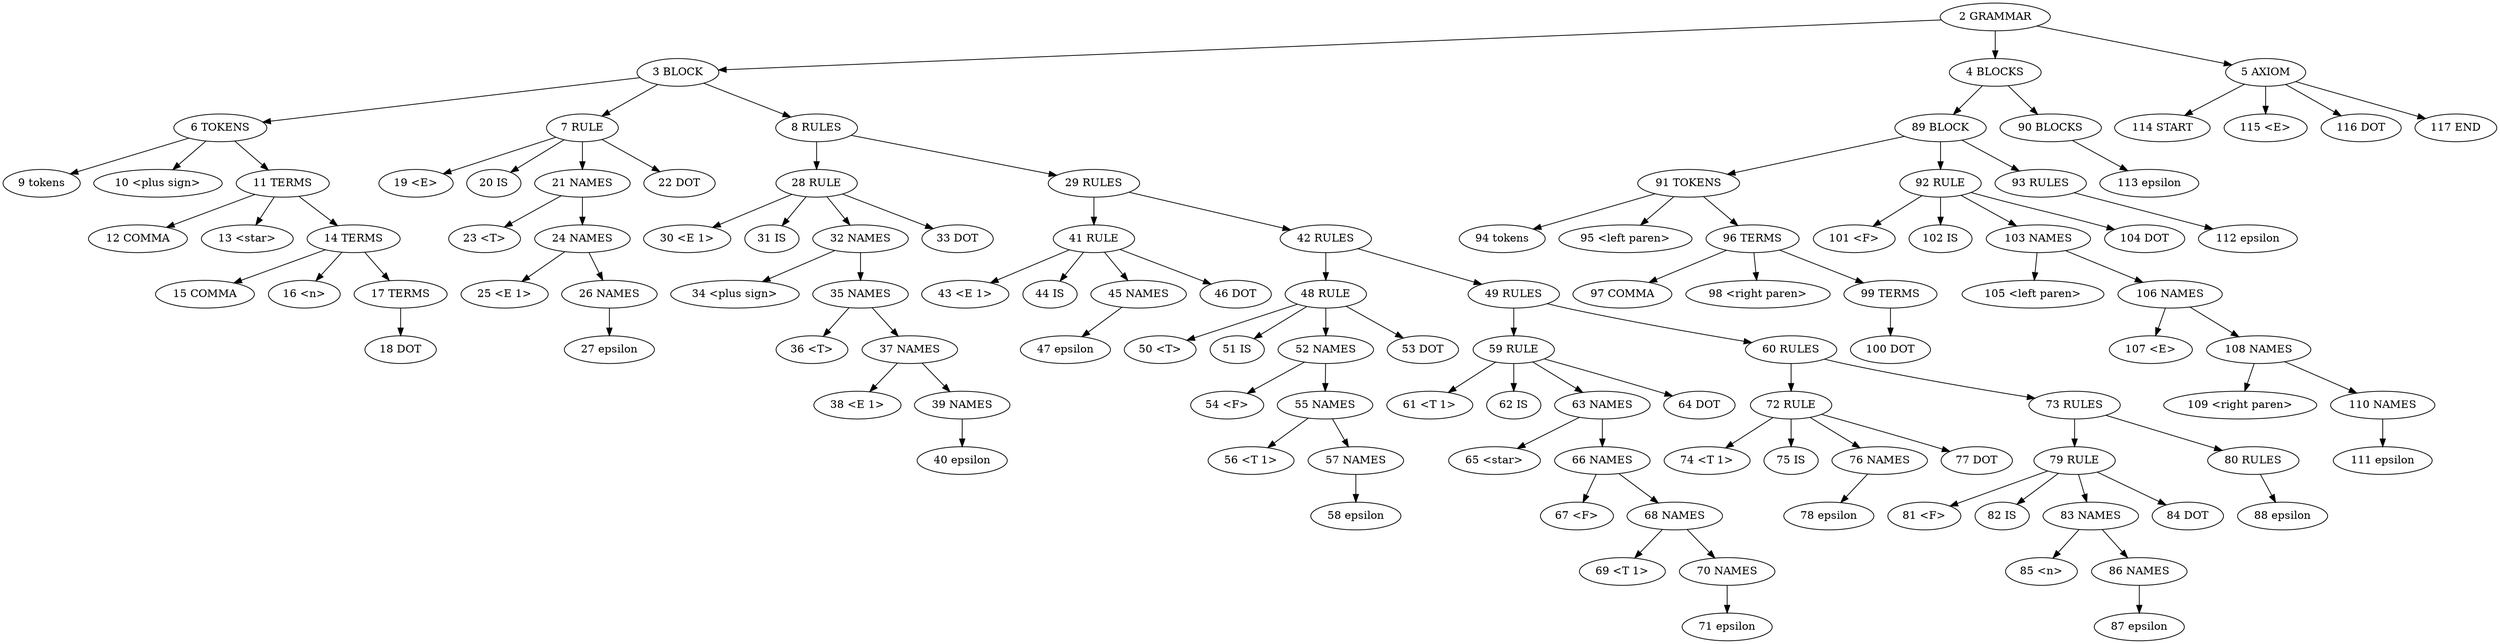 digraph {
2 [label = "2 GRAMMAR"]
2 -> 3
2 -> 4
2 -> 5
3 [label = "3 BLOCK"]
3 -> 6
3 -> 7
3 -> 8
6 [label = "6 TOKENS"]
6 -> 9
6 -> 10
6 -> 11
9 [label = "9 tokens"]
10 [label = "10 <plus sign>"]
11 [label = "11 TERMS"]
11 -> 12
11 -> 13
11 -> 14
12 [label = "12 COMMA"]
13 [label = "13 <star>"]
14 [label = "14 TERMS"]
14 -> 15
14 -> 16
14 -> 17
15 [label = "15 COMMA"]
16 [label = "16 <n>"]
17 [label = "17 TERMS"]
17 -> 18
18 [label = "18 DOT"]
7 [label = "7 RULE"]
7 -> 19
7 -> 20
7 -> 21
7 -> 22
19 [label = "19 <E>"]
20 [label = "20 IS"]
21 [label = "21 NAMES"]
21 -> 23
21 -> 24
23 [label = "23 <T>"]
24 [label = "24 NAMES"]
24 -> 25
24 -> 26
25 [label = "25 <E 1>"]
26 [label = "26 NAMES"]
26 -> 27
27 [label = "27 epsilon"]
22 [label = "22 DOT"]
8 [label = "8 RULES"]
8 -> 28
8 -> 29
28 [label = "28 RULE"]
28 -> 30
28 -> 31
28 -> 32
28 -> 33
30 [label = "30 <E 1>"]
31 [label = "31 IS"]
32 [label = "32 NAMES"]
32 -> 34
32 -> 35
34 [label = "34 <plus sign>"]
35 [label = "35 NAMES"]
35 -> 36
35 -> 37
36 [label = "36 <T>"]
37 [label = "37 NAMES"]
37 -> 38
37 -> 39
38 [label = "38 <E 1>"]
39 [label = "39 NAMES"]
39 -> 40
40 [label = "40 epsilon"]
33 [label = "33 DOT"]
29 [label = "29 RULES"]
29 -> 41
29 -> 42
41 [label = "41 RULE"]
41 -> 43
41 -> 44
41 -> 45
41 -> 46
43 [label = "43 <E 1>"]
44 [label = "44 IS"]
45 [label = "45 NAMES"]
45 -> 47
47 [label = "47 epsilon"]
46 [label = "46 DOT"]
42 [label = "42 RULES"]
42 -> 48
42 -> 49
48 [label = "48 RULE"]
48 -> 50
48 -> 51
48 -> 52
48 -> 53
50 [label = "50 <T>"]
51 [label = "51 IS"]
52 [label = "52 NAMES"]
52 -> 54
52 -> 55
54 [label = "54 <F>"]
55 [label = "55 NAMES"]
55 -> 56
55 -> 57
56 [label = "56 <T 1>"]
57 [label = "57 NAMES"]
57 -> 58
58 [label = "58 epsilon"]
53 [label = "53 DOT"]
49 [label = "49 RULES"]
49 -> 59
49 -> 60
59 [label = "59 RULE"]
59 -> 61
59 -> 62
59 -> 63
59 -> 64
61 [label = "61 <T 1>"]
62 [label = "62 IS"]
63 [label = "63 NAMES"]
63 -> 65
63 -> 66
65 [label = "65 <star>"]
66 [label = "66 NAMES"]
66 -> 67
66 -> 68
67 [label = "67 <F>"]
68 [label = "68 NAMES"]
68 -> 69
68 -> 70
69 [label = "69 <T 1>"]
70 [label = "70 NAMES"]
70 -> 71
71 [label = "71 epsilon"]
64 [label = "64 DOT"]
60 [label = "60 RULES"]
60 -> 72
60 -> 73
72 [label = "72 RULE"]
72 -> 74
72 -> 75
72 -> 76
72 -> 77
74 [label = "74 <T 1>"]
75 [label = "75 IS"]
76 [label = "76 NAMES"]
76 -> 78
78 [label = "78 epsilon"]
77 [label = "77 DOT"]
73 [label = "73 RULES"]
73 -> 79
73 -> 80
79 [label = "79 RULE"]
79 -> 81
79 -> 82
79 -> 83
79 -> 84
81 [label = "81 <F>"]
82 [label = "82 IS"]
83 [label = "83 NAMES"]
83 -> 85
83 -> 86
85 [label = "85 <n>"]
86 [label = "86 NAMES"]
86 -> 87
87 [label = "87 epsilon"]
84 [label = "84 DOT"]
80 [label = "80 RULES"]
80 -> 88
88 [label = "88 epsilon"]
4 [label = "4 BLOCKS"]
4 -> 89
4 -> 90
89 [label = "89 BLOCK"]
89 -> 91
89 -> 92
89 -> 93
91 [label = "91 TOKENS"]
91 -> 94
91 -> 95
91 -> 96
94 [label = "94 tokens"]
95 [label = "95 <left paren>"]
96 [label = "96 TERMS"]
96 -> 97
96 -> 98
96 -> 99
97 [label = "97 COMMA"]
98 [label = "98 <right paren>"]
99 [label = "99 TERMS"]
99 -> 100
100 [label = "100 DOT"]
92 [label = "92 RULE"]
92 -> 101
92 -> 102
92 -> 103
92 -> 104
101 [label = "101 <F>"]
102 [label = "102 IS"]
103 [label = "103 NAMES"]
103 -> 105
103 -> 106
105 [label = "105 <left paren>"]
106 [label = "106 NAMES"]
106 -> 107
106 -> 108
107 [label = "107 <E>"]
108 [label = "108 NAMES"]
108 -> 109
108 -> 110
109 [label = "109 <right paren>"]
110 [label = "110 NAMES"]
110 -> 111
111 [label = "111 epsilon"]
104 [label = "104 DOT"]
93 [label = "93 RULES"]
93 -> 112
112 [label = "112 epsilon"]
90 [label = "90 BLOCKS"]
90 -> 113
113 [label = "113 epsilon"]
5 [label = "5 AXIOM"]
5 -> 114
5 -> 115
5 -> 116
5 -> 117
114 [label = "114 START"]
115 [label = "115 <E>"]
116 [label = "116 DOT"]
117 [label = "117 END"]
}